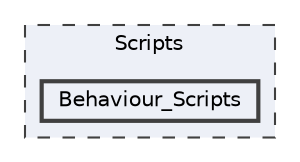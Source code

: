 digraph "C:/Users/sleht/OneDrive/Documents/MasterS2/PA_MetaQuest/Final_Git/MetaQuest_GestureSet/Scripts/Behaviour_Scripts"
{
 // LATEX_PDF_SIZE
  bgcolor="transparent";
  edge [fontname=Helvetica,fontsize=10,labelfontname=Helvetica,labelfontsize=10];
  node [fontname=Helvetica,fontsize=10,shape=box,height=0.2,width=0.4];
  compound=true
  subgraph clusterdir_4edcbb236dfd51dd81727243a38df6a0 {
    graph [ bgcolor="#edf0f7", pencolor="grey25", label="Scripts", fontname=Helvetica,fontsize=10 style="filled,dashed", URL="dir_4edcbb236dfd51dd81727243a38df6a0.html",tooltip=""]
  dir_d430d91d222d63a2ef6e0a7d1a126e2d [label="Behaviour_Scripts", fillcolor="#edf0f7", color="grey25", style="filled,bold", URL="dir_d430d91d222d63a2ef6e0a7d1a126e2d.html",tooltip=""];
  }
}
